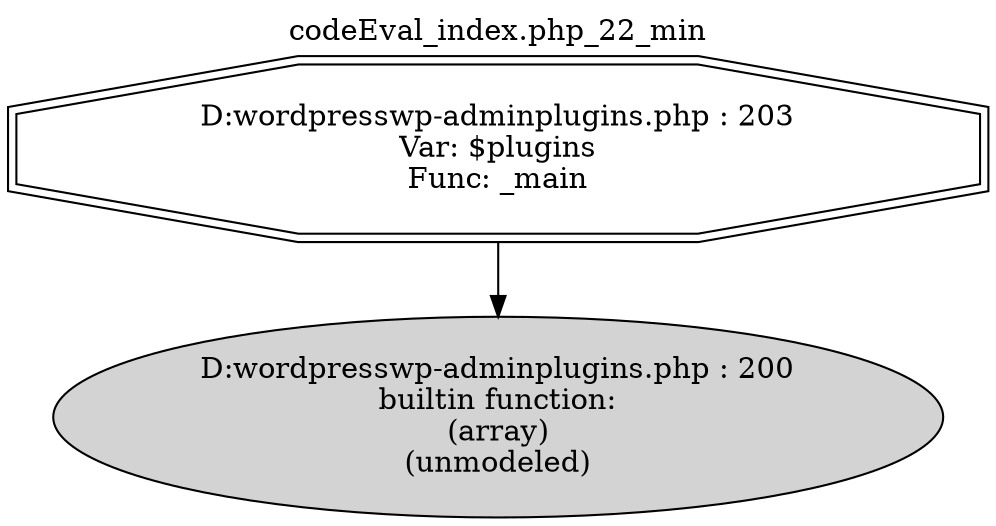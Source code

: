 digraph cfg {
  label="codeEval_index.php_22_min";
  labelloc=t;
  n1 [shape=doubleoctagon, label="D:\wordpress\wp-admin\plugins.php : 203\nVar: $plugins\nFunc: _main\n"];
  n2 [shape=ellipse, label="D:\wordpress\wp-admin\plugins.php : 200\nbuiltin function:\n(array)\n(unmodeled)\n",style=filled];
  n1 -> n2;
}
